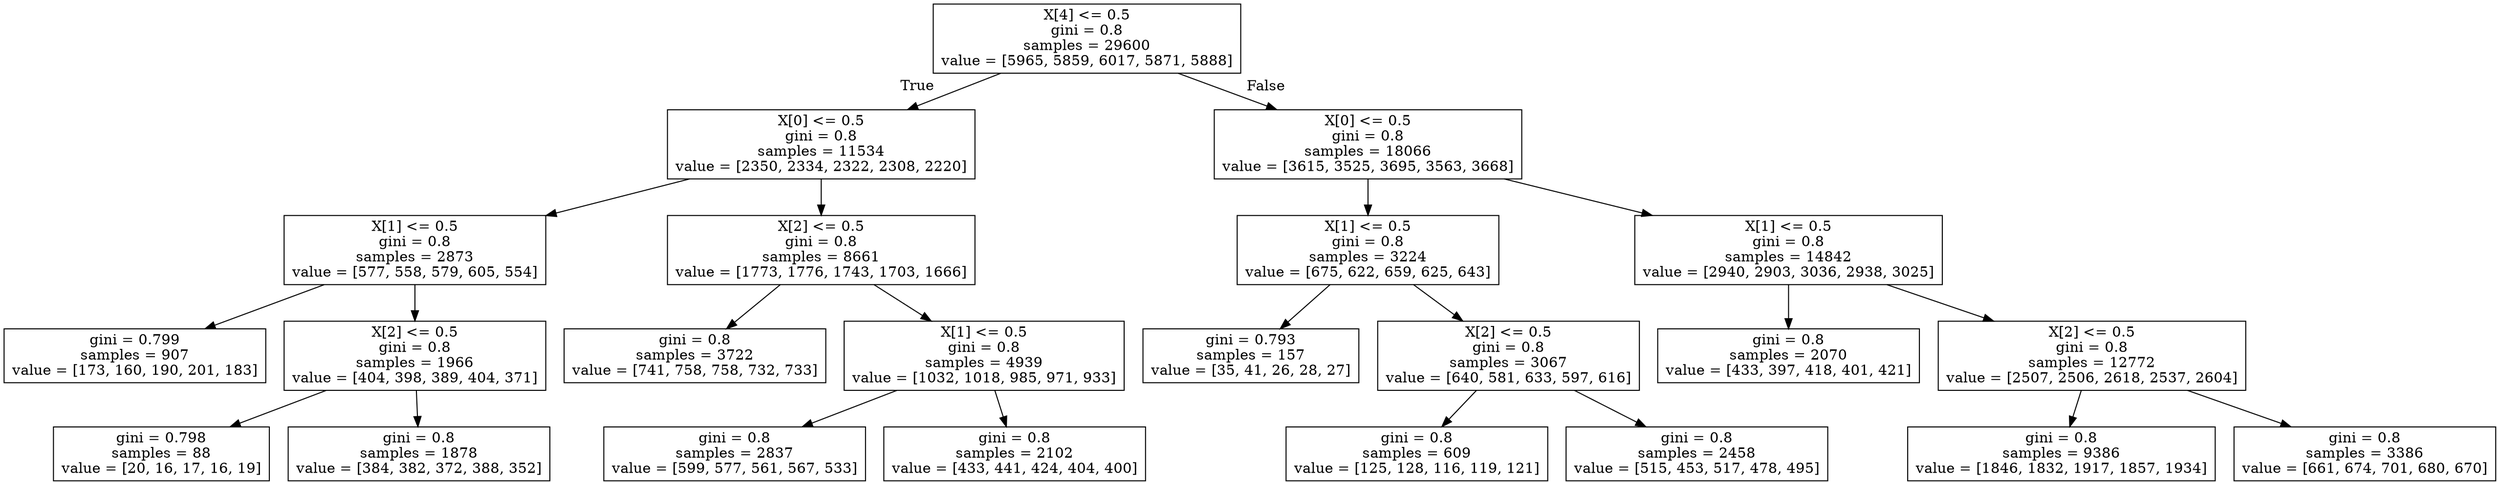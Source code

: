 digraph Tree {
node [shape=box] ;
0 [label="X[4] <= 0.5\ngini = 0.8\nsamples = 29600\nvalue = [5965, 5859, 6017, 5871, 5888]"] ;
1 [label="X[0] <= 0.5\ngini = 0.8\nsamples = 11534\nvalue = [2350, 2334, 2322, 2308, 2220]"] ;
0 -> 1 [labeldistance=2.5, labelangle=45, headlabel="True"] ;
2 [label="X[1] <= 0.5\ngini = 0.8\nsamples = 2873\nvalue = [577, 558, 579, 605, 554]"] ;
1 -> 2 ;
3 [label="gini = 0.799\nsamples = 907\nvalue = [173, 160, 190, 201, 183]"] ;
2 -> 3 ;
4 [label="X[2] <= 0.5\ngini = 0.8\nsamples = 1966\nvalue = [404, 398, 389, 404, 371]"] ;
2 -> 4 ;
5 [label="gini = 0.798\nsamples = 88\nvalue = [20, 16, 17, 16, 19]"] ;
4 -> 5 ;
6 [label="gini = 0.8\nsamples = 1878\nvalue = [384, 382, 372, 388, 352]"] ;
4 -> 6 ;
7 [label="X[2] <= 0.5\ngini = 0.8\nsamples = 8661\nvalue = [1773, 1776, 1743, 1703, 1666]"] ;
1 -> 7 ;
8 [label="gini = 0.8\nsamples = 3722\nvalue = [741, 758, 758, 732, 733]"] ;
7 -> 8 ;
9 [label="X[1] <= 0.5\ngini = 0.8\nsamples = 4939\nvalue = [1032, 1018, 985, 971, 933]"] ;
7 -> 9 ;
10 [label="gini = 0.8\nsamples = 2837\nvalue = [599, 577, 561, 567, 533]"] ;
9 -> 10 ;
11 [label="gini = 0.8\nsamples = 2102\nvalue = [433, 441, 424, 404, 400]"] ;
9 -> 11 ;
12 [label="X[0] <= 0.5\ngini = 0.8\nsamples = 18066\nvalue = [3615, 3525, 3695, 3563, 3668]"] ;
0 -> 12 [labeldistance=2.5, labelangle=-45, headlabel="False"] ;
13 [label="X[1] <= 0.5\ngini = 0.8\nsamples = 3224\nvalue = [675, 622, 659, 625, 643]"] ;
12 -> 13 ;
14 [label="gini = 0.793\nsamples = 157\nvalue = [35, 41, 26, 28, 27]"] ;
13 -> 14 ;
15 [label="X[2] <= 0.5\ngini = 0.8\nsamples = 3067\nvalue = [640, 581, 633, 597, 616]"] ;
13 -> 15 ;
16 [label="gini = 0.8\nsamples = 609\nvalue = [125, 128, 116, 119, 121]"] ;
15 -> 16 ;
17 [label="gini = 0.8\nsamples = 2458\nvalue = [515, 453, 517, 478, 495]"] ;
15 -> 17 ;
18 [label="X[1] <= 0.5\ngini = 0.8\nsamples = 14842\nvalue = [2940, 2903, 3036, 2938, 3025]"] ;
12 -> 18 ;
19 [label="gini = 0.8\nsamples = 2070\nvalue = [433, 397, 418, 401, 421]"] ;
18 -> 19 ;
20 [label="X[2] <= 0.5\ngini = 0.8\nsamples = 12772\nvalue = [2507, 2506, 2618, 2537, 2604]"] ;
18 -> 20 ;
21 [label="gini = 0.8\nsamples = 9386\nvalue = [1846, 1832, 1917, 1857, 1934]"] ;
20 -> 21 ;
22 [label="gini = 0.8\nsamples = 3386\nvalue = [661, 674, 701, 680, 670]"] ;
20 -> 22 ;
}